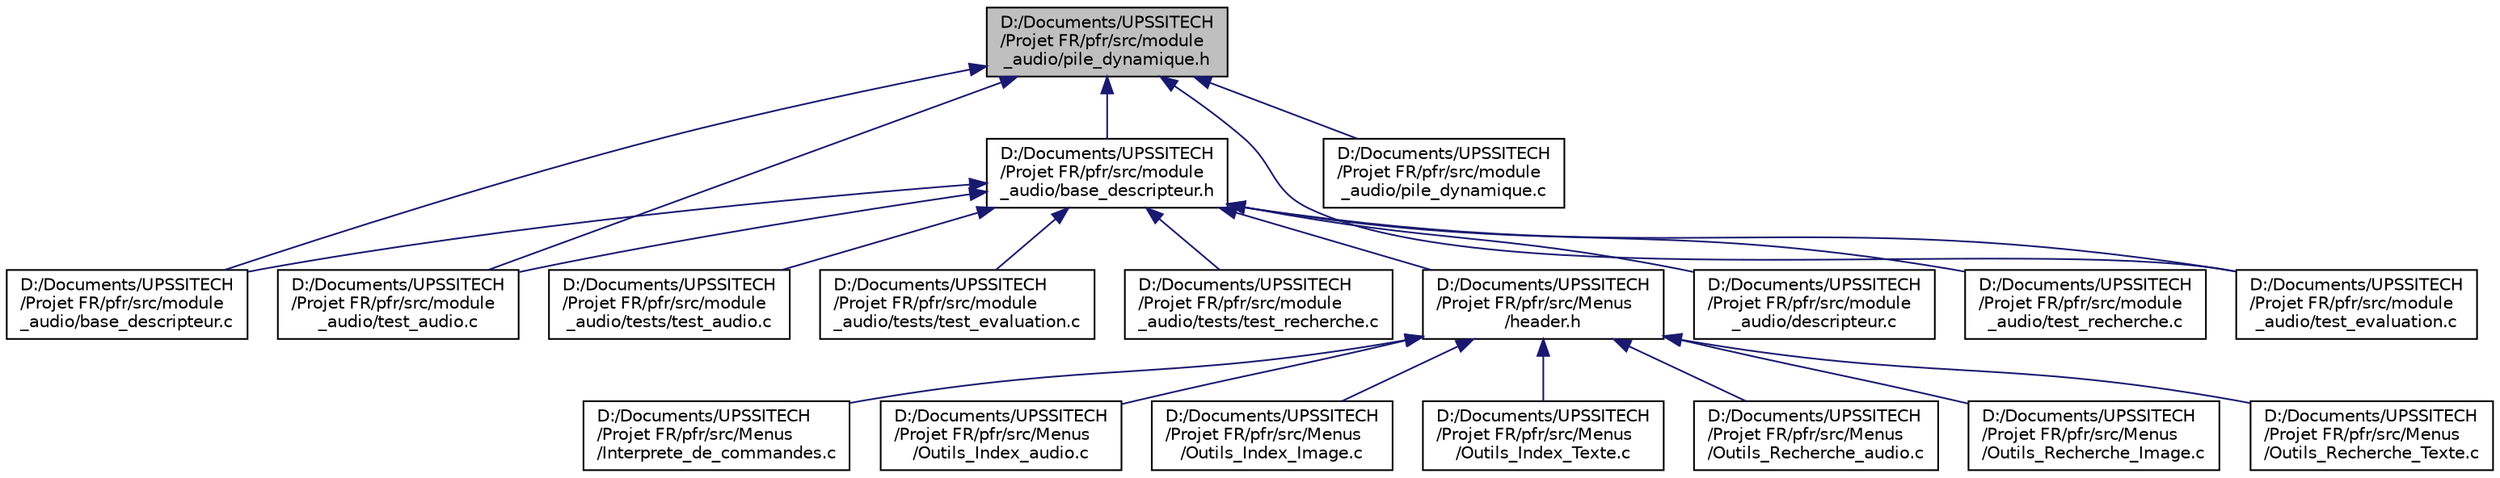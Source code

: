 digraph "D:/Documents/UPSSITECH/Projet FR/pfr/src/module_audio/pile_dynamique.h"
{
  edge [fontname="Helvetica",fontsize="10",labelfontname="Helvetica",labelfontsize="10"];
  node [fontname="Helvetica",fontsize="10",shape=record];
  Node5 [label="D:/Documents/UPSSITECH\l/Projet FR/pfr/src/module\l_audio/pile_dynamique.h",height=0.2,width=0.4,color="black", fillcolor="grey75", style="filled", fontcolor="black"];
  Node5 -> Node6 [dir="back",color="midnightblue",fontsize="10",style="solid",fontname="Helvetica"];
  Node6 [label="D:/Documents/UPSSITECH\l/Projet FR/pfr/src/module\l_audio/base_descripteur.h",height=0.2,width=0.4,color="black", fillcolor="white", style="filled",URL="$base__descripteur_8h.html",tooltip="L&#39;ensemble de fichier base_descripteur.h et base_descripteur.c sont là pour donner au programme princ..."];
  Node6 -> Node7 [dir="back",color="midnightblue",fontsize="10",style="solid",fontname="Helvetica"];
  Node7 [label="D:/Documents/UPSSITECH\l/Projet FR/pfr/src/Menus\l/header.h",height=0.2,width=0.4,color="black", fillcolor="white", style="filled",URL="$_menus_2header_8h.html"];
  Node7 -> Node8 [dir="back",color="midnightblue",fontsize="10",style="solid",fontname="Helvetica"];
  Node8 [label="D:/Documents/UPSSITECH\l/Projet FR/pfr/src/Menus\l/Interprete_de_commandes.c",height=0.2,width=0.4,color="black", fillcolor="white", style="filled",URL="$_interprete__de__commandes_8c.html"];
  Node7 -> Node9 [dir="back",color="midnightblue",fontsize="10",style="solid",fontname="Helvetica"];
  Node9 [label="D:/Documents/UPSSITECH\l/Projet FR/pfr/src/Menus\l/Outils_Index_audio.c",height=0.2,width=0.4,color="black", fillcolor="white", style="filled",URL="$_outils___index__audio_8c.html"];
  Node7 -> Node10 [dir="back",color="midnightblue",fontsize="10",style="solid",fontname="Helvetica"];
  Node10 [label="D:/Documents/UPSSITECH\l/Projet FR/pfr/src/Menus\l/Outils_Index_Image.c",height=0.2,width=0.4,color="black", fillcolor="white", style="filled",URL="$_outils___index___image_8c.html"];
  Node7 -> Node11 [dir="back",color="midnightblue",fontsize="10",style="solid",fontname="Helvetica"];
  Node11 [label="D:/Documents/UPSSITECH\l/Projet FR/pfr/src/Menus\l/Outils_Index_Texte.c",height=0.2,width=0.4,color="black", fillcolor="white", style="filled",URL="$_outils___index___texte_8c.html"];
  Node7 -> Node12 [dir="back",color="midnightblue",fontsize="10",style="solid",fontname="Helvetica"];
  Node12 [label="D:/Documents/UPSSITECH\l/Projet FR/pfr/src/Menus\l/Outils_Recherche_audio.c",height=0.2,width=0.4,color="black", fillcolor="white", style="filled",URL="$_outils___recherche__audio_8c.html"];
  Node7 -> Node13 [dir="back",color="midnightblue",fontsize="10",style="solid",fontname="Helvetica"];
  Node13 [label="D:/Documents/UPSSITECH\l/Projet FR/pfr/src/Menus\l/Outils_Recherche_Image.c",height=0.2,width=0.4,color="black", fillcolor="white", style="filled",URL="$_outils___recherche___image_8c.html"];
  Node7 -> Node14 [dir="back",color="midnightblue",fontsize="10",style="solid",fontname="Helvetica"];
  Node14 [label="D:/Documents/UPSSITECH\l/Projet FR/pfr/src/Menus\l/Outils_Recherche_Texte.c",height=0.2,width=0.4,color="black", fillcolor="white", style="filled",URL="$_outils___recherche___texte_8c.html"];
  Node6 -> Node15 [dir="back",color="midnightblue",fontsize="10",style="solid",fontname="Helvetica"];
  Node15 [label="D:/Documents/UPSSITECH\l/Projet FR/pfr/src/module\l_audio/base_descripteur.c",height=0.2,width=0.4,color="black", fillcolor="white", style="filled",URL="$base__descripteur_8c.html",tooltip="L&#39;ensemble de fichier base_descripteur.h et base_descripteur.c sont là pour donner au programme princ..."];
  Node6 -> Node16 [dir="back",color="midnightblue",fontsize="10",style="solid",fontname="Helvetica"];
  Node16 [label="D:/Documents/UPSSITECH\l/Projet FR/pfr/src/module\l_audio/descripteur.c",height=0.2,width=0.4,color="black", fillcolor="white", style="filled",URL="$module__audio_2descripteur_8c.html"];
  Node6 -> Node17 [dir="back",color="midnightblue",fontsize="10",style="solid",fontname="Helvetica"];
  Node17 [label="D:/Documents/UPSSITECH\l/Projet FR/pfr/src/module\l_audio/test_audio.c",height=0.2,width=0.4,color="black", fillcolor="white", style="filled",URL="$test__audio_8c.html"];
  Node6 -> Node18 [dir="back",color="midnightblue",fontsize="10",style="solid",fontname="Helvetica"];
  Node18 [label="D:/Documents/UPSSITECH\l/Projet FR/pfr/src/module\l_audio/test_evaluation.c",height=0.2,width=0.4,color="black", fillcolor="white", style="filled",URL="$test__evaluation_8c.html"];
  Node6 -> Node19 [dir="back",color="midnightblue",fontsize="10",style="solid",fontname="Helvetica"];
  Node19 [label="D:/Documents/UPSSITECH\l/Projet FR/pfr/src/module\l_audio/test_recherche.c",height=0.2,width=0.4,color="black", fillcolor="white", style="filled",URL="$test__recherche_8c.html"];
  Node6 -> Node20 [dir="back",color="midnightblue",fontsize="10",style="solid",fontname="Helvetica"];
  Node20 [label="D:/Documents/UPSSITECH\l/Projet FR/pfr/src/module\l_audio/tests/test_audio.c",height=0.2,width=0.4,color="black", fillcolor="white", style="filled",URL="$tests_2test__audio_8c.html"];
  Node6 -> Node21 [dir="back",color="midnightblue",fontsize="10",style="solid",fontname="Helvetica"];
  Node21 [label="D:/Documents/UPSSITECH\l/Projet FR/pfr/src/module\l_audio/tests/test_evaluation.c",height=0.2,width=0.4,color="black", fillcolor="white", style="filled",URL="$tests_2test__evaluation_8c.html"];
  Node6 -> Node22 [dir="back",color="midnightblue",fontsize="10",style="solid",fontname="Helvetica"];
  Node22 [label="D:/Documents/UPSSITECH\l/Projet FR/pfr/src/module\l_audio/tests/test_recherche.c",height=0.2,width=0.4,color="black", fillcolor="white", style="filled",URL="$tests_2test__recherche_8c.html"];
  Node5 -> Node15 [dir="back",color="midnightblue",fontsize="10",style="solid",fontname="Helvetica"];
  Node5 -> Node23 [dir="back",color="midnightblue",fontsize="10",style="solid",fontname="Helvetica"];
  Node23 [label="D:/Documents/UPSSITECH\l/Projet FR/pfr/src/module\l_audio/pile_dynamique.c",height=0.2,width=0.4,color="black", fillcolor="white", style="filled",URL="$module__audio_2pile__dynamique_8c.html"];
  Node5 -> Node17 [dir="back",color="midnightblue",fontsize="10",style="solid",fontname="Helvetica"];
  Node5 -> Node18 [dir="back",color="midnightblue",fontsize="10",style="solid",fontname="Helvetica"];
}
